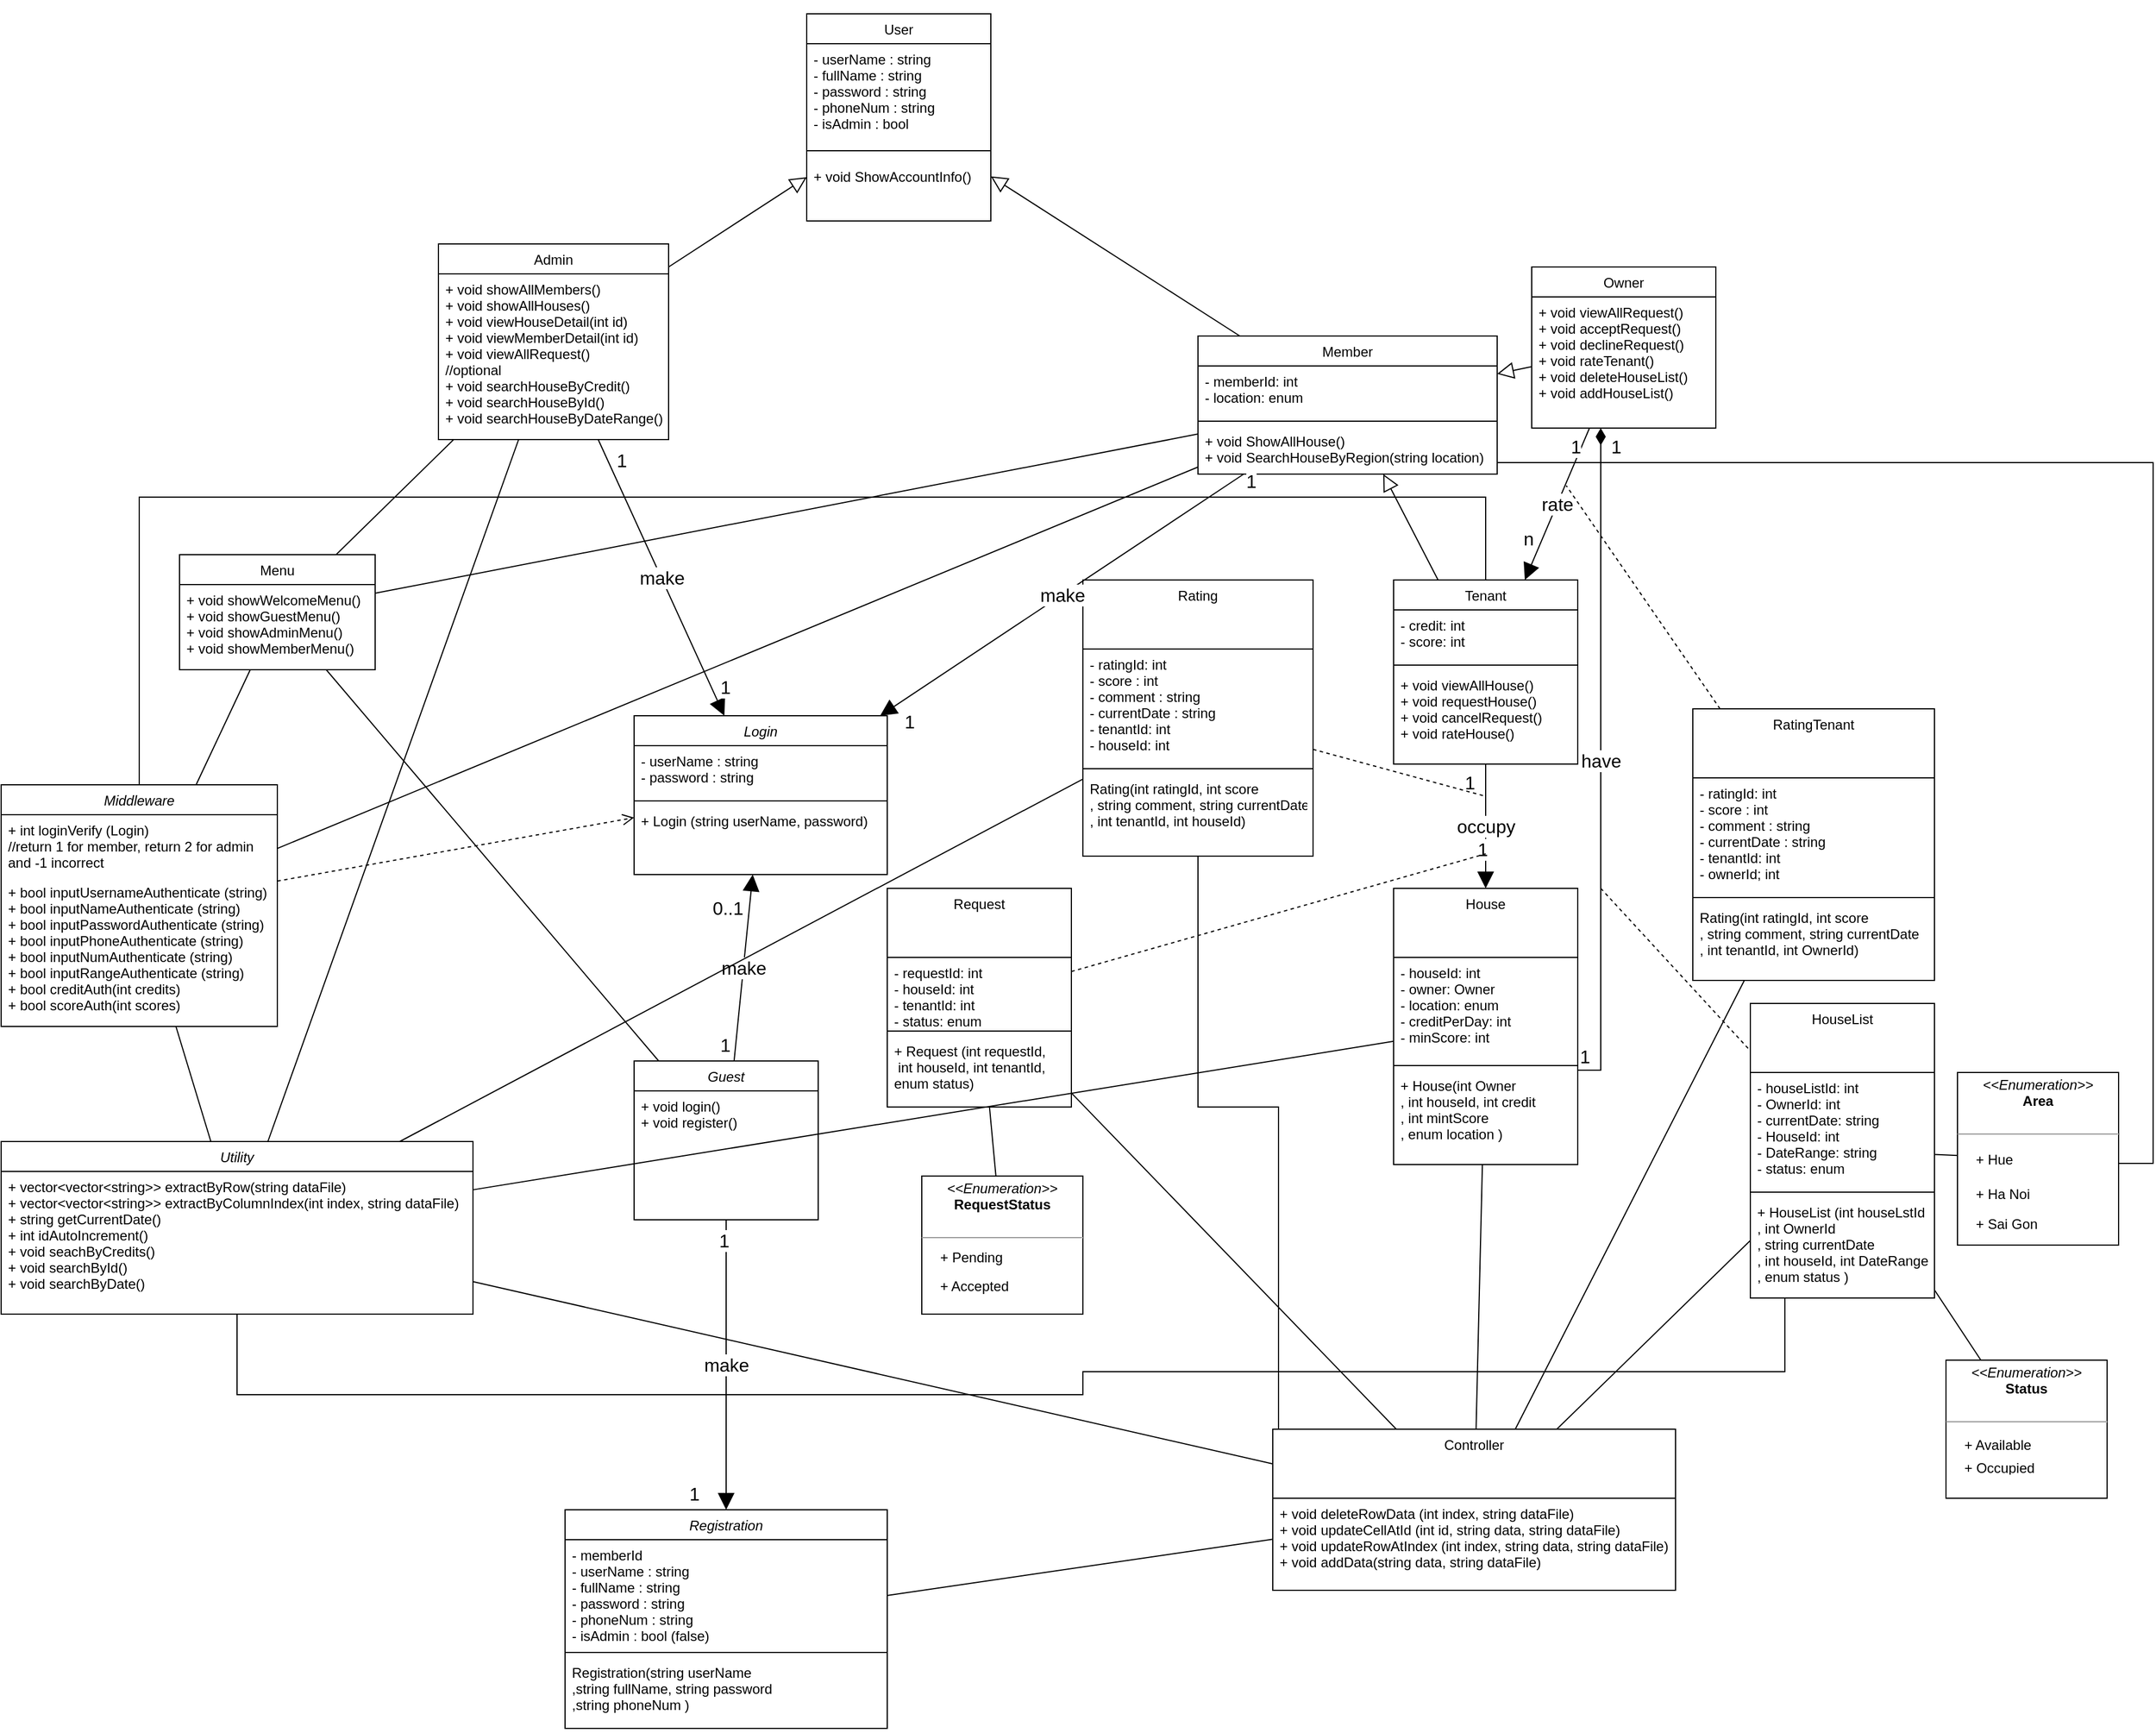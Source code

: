 <mxfile version="20.3.6" type="github">
  <diagram id="C5RBs43oDa-KdzZeNtuy" name="Page-1">
    <mxGraphModel dx="2524" dy="2267" grid="1" gridSize="10" guides="1" tooltips="1" connect="1" arrows="1" fold="1" page="1" pageScale="1" pageWidth="827" pageHeight="1169" math="0" shadow="0">
      <root>
        <mxCell id="WIyWlLk6GJQsqaUBKTNV-0" />
        <mxCell id="WIyWlLk6GJQsqaUBKTNV-1" parent="WIyWlLk6GJQsqaUBKTNV-0" />
        <mxCell id="zkfFHV4jXpPFQw0GAbJ--0" value="Member" style="swimlane;fontStyle=0;align=center;verticalAlign=top;childLayout=stackLayout;horizontal=1;startSize=26;horizontalStack=0;resizeParent=1;resizeLast=0;collapsible=1;marginBottom=0;rounded=0;shadow=0;strokeWidth=1;" parent="WIyWlLk6GJQsqaUBKTNV-1" vertex="1">
          <mxGeometry x="360" y="-350" width="260" height="120" as="geometry">
            <mxRectangle x="230" y="140" width="160" height="26" as="alternateBounds" />
          </mxGeometry>
        </mxCell>
        <mxCell id="zkfFHV4jXpPFQw0GAbJ--1" value="- memberId: int&#xa;- location: enum" style="text;align=left;verticalAlign=top;spacingLeft=4;spacingRight=4;overflow=hidden;rotatable=0;points=[[0,0.5],[1,0.5]];portConstraint=eastwest;" parent="zkfFHV4jXpPFQw0GAbJ--0" vertex="1">
          <mxGeometry y="26" width="260" height="44" as="geometry" />
        </mxCell>
        <mxCell id="zkfFHV4jXpPFQw0GAbJ--4" value="" style="line;html=1;strokeWidth=1;align=left;verticalAlign=middle;spacingTop=-1;spacingLeft=3;spacingRight=3;rotatable=0;labelPosition=right;points=[];portConstraint=eastwest;" parent="zkfFHV4jXpPFQw0GAbJ--0" vertex="1">
          <mxGeometry y="70" width="260" height="8" as="geometry" />
        </mxCell>
        <mxCell id="zkfFHV4jXpPFQw0GAbJ--5" value="+ void ShowAllHouse()&#xa;+ void SearchHouseByRegion(string location)" style="text;align=left;verticalAlign=top;spacingLeft=4;spacingRight=4;overflow=hidden;rotatable=0;points=[[0,0.5],[1,0.5]];portConstraint=eastwest;" parent="zkfFHV4jXpPFQw0GAbJ--0" vertex="1">
          <mxGeometry y="78" width="260" height="42" as="geometry" />
        </mxCell>
        <mxCell id="zkfFHV4jXpPFQw0GAbJ--17" value="House" style="swimlane;fontStyle=0;align=center;verticalAlign=top;childLayout=stackLayout;horizontal=1;startSize=60;horizontalStack=0;resizeParent=1;resizeLast=0;collapsible=1;marginBottom=0;rounded=0;shadow=0;strokeWidth=1;" parent="WIyWlLk6GJQsqaUBKTNV-1" vertex="1">
          <mxGeometry x="530" y="130" width="160" height="240" as="geometry">
            <mxRectangle x="550" y="140" width="160" height="26" as="alternateBounds" />
          </mxGeometry>
        </mxCell>
        <mxCell id="zkfFHV4jXpPFQw0GAbJ--18" value="- houseId: int&#xa;- owner: Owner&#xa;- location: enum&#xa;- creditPerDay: int &#xa;- minScore: int" style="text;align=left;verticalAlign=top;spacingLeft=4;spacingRight=4;overflow=hidden;rotatable=0;points=[[0,0.5],[1,0.5]];portConstraint=eastwest;" parent="zkfFHV4jXpPFQw0GAbJ--17" vertex="1">
          <mxGeometry y="60" width="160" height="90" as="geometry" />
        </mxCell>
        <mxCell id="zkfFHV4jXpPFQw0GAbJ--23" value="" style="line;html=1;strokeWidth=1;align=left;verticalAlign=middle;spacingTop=-1;spacingLeft=3;spacingRight=3;rotatable=0;labelPosition=right;points=[];portConstraint=eastwest;" parent="zkfFHV4jXpPFQw0GAbJ--17" vertex="1">
          <mxGeometry y="150" width="160" height="8" as="geometry" />
        </mxCell>
        <mxCell id="zkfFHV4jXpPFQw0GAbJ--24" value="+ House(int Owner&#xa;, int houseId, int credit&#xa;, int mintScore&#xa;, enum location )" style="text;align=left;verticalAlign=top;spacingLeft=4;spacingRight=4;overflow=hidden;rotatable=0;points=[[0,0.5],[1,0.5]];portConstraint=eastwest;" parent="zkfFHV4jXpPFQw0GAbJ--17" vertex="1">
          <mxGeometry y="158" width="160" height="82" as="geometry" />
        </mxCell>
        <mxCell id="nBUo0i6XYViC7IQc_473-5" value="Guest" style="swimlane;fontStyle=2;align=center;verticalAlign=top;childLayout=stackLayout;horizontal=1;startSize=26;horizontalStack=0;resizeParent=1;resizeLast=0;collapsible=1;marginBottom=0;rounded=0;shadow=0;strokeWidth=1;" parent="WIyWlLk6GJQsqaUBKTNV-1" vertex="1">
          <mxGeometry x="-130" y="280" width="160" height="138" as="geometry">
            <mxRectangle x="230" y="140" width="160" height="26" as="alternateBounds" />
          </mxGeometry>
        </mxCell>
        <mxCell id="nBUo0i6XYViC7IQc_473-336" value="+ void login()&#xa;+ void register()" style="text;align=left;verticalAlign=top;spacingLeft=4;spacingRight=4;overflow=hidden;rotatable=0;points=[[0,0.5],[1,0.5]];portConstraint=eastwest;" parent="nBUo0i6XYViC7IQc_473-5" vertex="1">
          <mxGeometry y="26" width="160" height="44" as="geometry" />
        </mxCell>
        <mxCell id="nBUo0i6XYViC7IQc_473-11" value="Admin" style="swimlane;fontStyle=0;align=center;verticalAlign=top;childLayout=stackLayout;horizontal=1;startSize=26;horizontalStack=0;resizeParent=1;resizeLast=0;collapsible=1;marginBottom=0;rounded=0;shadow=0;strokeWidth=1;" parent="WIyWlLk6GJQsqaUBKTNV-1" vertex="1">
          <mxGeometry x="-300" y="-430" width="200" height="170" as="geometry">
            <mxRectangle x="230" y="140" width="160" height="26" as="alternateBounds" />
          </mxGeometry>
        </mxCell>
        <mxCell id="nBUo0i6XYViC7IQc_473-329" value="+ void showAllMembers()&#xa;+ void showAllHouses()&#xa;+ void viewHouseDetail(int id)&#xa;+ void viewMemberDetail(int id)&#xa;+ void viewAllRequest()&#xa;//optional&#xa;+ void searchHouseByCredit()&#xa;+ void searchHouseById()&#xa;+ void searchHouseByDateRange()" style="text;align=left;verticalAlign=top;spacingLeft=4;spacingRight=4;overflow=hidden;rotatable=0;points=[[0,0.5],[1,0.5]];portConstraint=eastwest;" parent="nBUo0i6XYViC7IQc_473-11" vertex="1">
          <mxGeometry y="26" width="200" height="144" as="geometry" />
        </mxCell>
        <mxCell id="nBUo0i6XYViC7IQc_473-29" value="Menu" style="swimlane;fontStyle=0;align=center;verticalAlign=top;childLayout=stackLayout;horizontal=1;startSize=26;horizontalStack=0;resizeParent=1;resizeLast=0;collapsible=1;marginBottom=0;rounded=0;shadow=0;strokeWidth=1;" parent="WIyWlLk6GJQsqaUBKTNV-1" vertex="1">
          <mxGeometry x="-525" y="-160" width="170" height="100" as="geometry">
            <mxRectangle x="230" y="140" width="160" height="26" as="alternateBounds" />
          </mxGeometry>
        </mxCell>
        <mxCell id="nBUo0i6XYViC7IQc_473-30" value="+ void showWelcomeMenu()&#xa;+ void showGuestMenu()&#xa;+ void showAdminMenu()&#xa;+ void showMemberMenu()" style="text;align=left;verticalAlign=top;spacingLeft=4;spacingRight=4;overflow=hidden;rotatable=0;points=[[0,0.5],[1,0.5]];portConstraint=eastwest;" parent="nBUo0i6XYViC7IQc_473-29" vertex="1">
          <mxGeometry y="26" width="170" height="74" as="geometry" />
        </mxCell>
        <mxCell id="nBUo0i6XYViC7IQc_473-96" value="User" style="swimlane;fontStyle=0;align=center;verticalAlign=top;childLayout=stackLayout;horizontal=1;startSize=26;horizontalStack=0;resizeParent=1;resizeLast=0;collapsible=1;marginBottom=0;rounded=0;shadow=0;strokeWidth=1;" parent="WIyWlLk6GJQsqaUBKTNV-1" vertex="1">
          <mxGeometry x="20" y="-630" width="160" height="180" as="geometry">
            <mxRectangle x="230" y="140" width="160" height="26" as="alternateBounds" />
          </mxGeometry>
        </mxCell>
        <mxCell id="nBUo0i6XYViC7IQc_473-97" value="- userName : string&#xa;- fullName : string &#xa;- password : string&#xa;- phoneNum : string&#xa;- isAdmin : bool" style="text;align=left;verticalAlign=top;spacingLeft=4;spacingRight=4;overflow=hidden;rotatable=0;points=[[0,0.5],[1,0.5]];portConstraint=eastwest;" parent="nBUo0i6XYViC7IQc_473-96" vertex="1">
          <mxGeometry y="26" width="160" height="84" as="geometry" />
        </mxCell>
        <mxCell id="nBUo0i6XYViC7IQc_473-100" value="" style="line;html=1;strokeWidth=1;align=left;verticalAlign=middle;spacingTop=-1;spacingLeft=3;spacingRight=3;rotatable=0;labelPosition=right;points=[];portConstraint=eastwest;" parent="nBUo0i6XYViC7IQc_473-96" vertex="1">
          <mxGeometry y="110" width="160" height="18" as="geometry" />
        </mxCell>
        <mxCell id="nBUo0i6XYViC7IQc_473-101" value="+ void ShowAccountInfo()" style="text;align=left;verticalAlign=top;spacingLeft=4;spacingRight=4;overflow=hidden;rotatable=0;points=[[0,0.5],[1,0.5]];portConstraint=eastwest;" parent="nBUo0i6XYViC7IQc_473-96" vertex="1">
          <mxGeometry y="128" width="160" height="52" as="geometry" />
        </mxCell>
        <mxCell id="nBUo0i6XYViC7IQc_473-102" value="" style="endArrow=block;html=1;endSize=12;startArrow=none;startSize=12;startFill=0;rounded=0;fontSize=16;fillColor=none;jumpSize=9;endFill=0;" parent="WIyWlLk6GJQsqaUBKTNV-1" source="nBUo0i6XYViC7IQc_473-11" target="nBUo0i6XYViC7IQc_473-96" edge="1">
          <mxGeometry relative="1" as="geometry">
            <mxPoint x="186" y="500" as="sourcePoint" />
            <mxPoint x="-130" y="500" as="targetPoint" />
          </mxGeometry>
        </mxCell>
        <mxCell id="nBUo0i6XYViC7IQc_473-105" value="" style="endArrow=block;html=1;endSize=12;startArrow=none;startSize=12;startFill=0;rounded=0;fontSize=16;fillColor=none;jumpSize=9;endFill=0;" parent="WIyWlLk6GJQsqaUBKTNV-1" source="zkfFHV4jXpPFQw0GAbJ--0" target="nBUo0i6XYViC7IQc_473-96" edge="1">
          <mxGeometry relative="1" as="geometry">
            <mxPoint x="424" y="315.763" as="sourcePoint" />
            <mxPoint x="310" y="269.997" as="targetPoint" />
          </mxGeometry>
        </mxCell>
        <mxCell id="nBUo0i6XYViC7IQc_473-106" style="edgeStyle=none;rounded=0;jumpSize=9;orthogonalLoop=1;jettySize=auto;html=1;exitX=0.75;exitY=0;exitDx=0;exitDy=0;strokeWidth=4;fontSize=16;startArrow=none;startFill=0;endArrow=block;endFill=0;startSize=12;endSize=9;fillColor=none;" parent="WIyWlLk6GJQsqaUBKTNV-1" source="nBUo0i6XYViC7IQc_473-96" target="nBUo0i6XYViC7IQc_473-96" edge="1">
          <mxGeometry relative="1" as="geometry" />
        </mxCell>
        <mxCell id="nBUo0i6XYViC7IQc_473-110" value="rate" style="endArrow=block;html=1;endSize=12;startArrow=none;startSize=12;startFill=0;rounded=0;fontSize=16;fillColor=none;jumpSize=9;endFill=1;" parent="WIyWlLk6GJQsqaUBKTNV-1" source="nBUo0i6XYViC7IQc_473-140" target="nBUo0i6XYViC7IQc_473-116" edge="1">
          <mxGeometry relative="1" as="geometry">
            <mxPoint x="670" y="-250" as="sourcePoint" />
            <mxPoint x="800" y="-170" as="targetPoint" />
          </mxGeometry>
        </mxCell>
        <mxCell id="nBUo0i6XYViC7IQc_473-111" value="n" style="edgeLabel;resizable=0;html=1;align=left;verticalAlign=top;fontSize=16;" parent="nBUo0i6XYViC7IQc_473-110" connectable="0" vertex="1">
          <mxGeometry x="-1" relative="1" as="geometry">
            <mxPoint x="-59" y="80" as="offset" />
          </mxGeometry>
        </mxCell>
        <mxCell id="nBUo0i6XYViC7IQc_473-112" value="1" style="edgeLabel;resizable=0;html=1;align=right;verticalAlign=top;fontSize=16;" parent="nBUo0i6XYViC7IQc_473-110" connectable="0" vertex="1">
          <mxGeometry x="1" relative="1" as="geometry">
            <mxPoint x="49" y="-132" as="offset" />
          </mxGeometry>
        </mxCell>
        <mxCell id="nBUo0i6XYViC7IQc_473-116" value="Tenant" style="swimlane;fontStyle=0;align=center;verticalAlign=top;childLayout=stackLayout;horizontal=1;startSize=26;horizontalStack=0;resizeParent=1;resizeLast=0;collapsible=1;marginBottom=0;rounded=0;shadow=0;strokeWidth=1;" parent="WIyWlLk6GJQsqaUBKTNV-1" vertex="1">
          <mxGeometry x="530" y="-138" width="160" height="160" as="geometry">
            <mxRectangle x="230" y="140" width="160" height="26" as="alternateBounds" />
          </mxGeometry>
        </mxCell>
        <mxCell id="nBUo0i6XYViC7IQc_473-117" value="- credit: int &#xa;- score: int" style="text;align=left;verticalAlign=top;spacingLeft=4;spacingRight=4;overflow=hidden;rotatable=0;points=[[0,0.5],[1,0.5]];portConstraint=eastwest;" parent="nBUo0i6XYViC7IQc_473-116" vertex="1">
          <mxGeometry y="26" width="160" height="44" as="geometry" />
        </mxCell>
        <mxCell id="nBUo0i6XYViC7IQc_473-120" value="" style="line;html=1;strokeWidth=1;align=left;verticalAlign=middle;spacingTop=-1;spacingLeft=3;spacingRight=3;rotatable=0;labelPosition=right;points=[];portConstraint=eastwest;" parent="nBUo0i6XYViC7IQc_473-116" vertex="1">
          <mxGeometry y="70" width="160" height="8" as="geometry" />
        </mxCell>
        <mxCell id="nBUo0i6XYViC7IQc_473-121" value="+ void viewAllHouse()&#xa;+ void requestHouse()&#xa;+ void cancelRequest()&#xa;+ void rateHouse()" style="text;align=left;verticalAlign=top;spacingLeft=4;spacingRight=4;overflow=hidden;rotatable=0;points=[[0,0.5],[1,0.5]];portConstraint=eastwest;" parent="nBUo0i6XYViC7IQc_473-116" vertex="1">
          <mxGeometry y="78" width="160" height="72" as="geometry" />
        </mxCell>
        <mxCell id="nBUo0i6XYViC7IQc_473-122" value="" style="endArrow=block;html=1;endSize=12;startArrow=none;startSize=12;startFill=0;rounded=0;fontSize=16;fillColor=none;jumpSize=9;endFill=0;" parent="WIyWlLk6GJQsqaUBKTNV-1" source="nBUo0i6XYViC7IQc_473-116" target="zkfFHV4jXpPFQw0GAbJ--0" edge="1">
          <mxGeometry relative="1" as="geometry">
            <mxPoint x="540" y="-230" as="sourcePoint" />
            <mxPoint x="750" y="-150" as="targetPoint" />
          </mxGeometry>
        </mxCell>
        <mxCell id="nBUo0i6XYViC7IQc_473-123" value="" style="endArrow=block;html=1;endSize=12;startArrow=none;startSize=12;startFill=0;rounded=0;fontSize=16;fillColor=none;jumpSize=9;endFill=0;" parent="WIyWlLk6GJQsqaUBKTNV-1" source="nBUo0i6XYViC7IQc_473-140" target="zkfFHV4jXpPFQw0GAbJ--0" edge="1">
          <mxGeometry relative="1" as="geometry">
            <mxPoint x="620" y="-250" as="sourcePoint" />
            <mxPoint x="610" y="-540" as="targetPoint" />
          </mxGeometry>
        </mxCell>
        <mxCell id="nBUo0i6XYViC7IQc_473-137" value="" style="endArrow=none;html=1;rounded=0;" parent="WIyWlLk6GJQsqaUBKTNV-1" source="zkfFHV4jXpPFQw0GAbJ--17" target="nBUo0i6XYViC7IQc_473-177" edge="1">
          <mxGeometry relative="1" as="geometry">
            <mxPoint x="-144" y="650" as="sourcePoint" />
            <mxPoint x="-24" y="900" as="targetPoint" />
          </mxGeometry>
        </mxCell>
        <mxCell id="nBUo0i6XYViC7IQc_473-140" value="Owner" style="swimlane;fontStyle=0;align=center;verticalAlign=top;childLayout=stackLayout;horizontal=1;startSize=26;horizontalStack=0;resizeParent=1;resizeLast=0;collapsible=1;marginBottom=0;rounded=0;shadow=0;strokeWidth=1;" parent="WIyWlLk6GJQsqaUBKTNV-1" vertex="1">
          <mxGeometry x="650" y="-410" width="160" height="140" as="geometry">
            <mxRectangle x="230" y="140" width="160" height="26" as="alternateBounds" />
          </mxGeometry>
        </mxCell>
        <mxCell id="nBUo0i6XYViC7IQc_473-145" value="+ void viewAllRequest()&#xa;+ void acceptRequest()&#xa;+ void declineRequest()&#xa;+ void rateTenant()&#xa;+ void deleteHouseList()&#xa;+ void addHouseList()" style="text;align=left;verticalAlign=top;spacingLeft=4;spacingRight=4;overflow=hidden;rotatable=0;points=[[0,0.5],[1,0.5]];portConstraint=eastwest;" parent="nBUo0i6XYViC7IQc_473-140" vertex="1">
          <mxGeometry y="26" width="160" height="114" as="geometry" />
        </mxCell>
        <mxCell id="nBUo0i6XYViC7IQc_473-151" value="Request" style="swimlane;fontStyle=0;align=center;verticalAlign=top;childLayout=stackLayout;horizontal=1;startSize=60;horizontalStack=0;resizeParent=1;resizeLast=0;collapsible=1;marginBottom=0;rounded=0;shadow=0;strokeWidth=1;" parent="WIyWlLk6GJQsqaUBKTNV-1" vertex="1">
          <mxGeometry x="90" y="130" width="160" height="190" as="geometry">
            <mxRectangle x="550" y="140" width="160" height="26" as="alternateBounds" />
          </mxGeometry>
        </mxCell>
        <mxCell id="nBUo0i6XYViC7IQc_473-152" value="- requestId: int &#xa;- houseId: int &#xa;- tenantId: int &#xa;- status: enum&#xa;" style="text;align=left;verticalAlign=top;spacingLeft=4;spacingRight=4;overflow=hidden;rotatable=0;points=[[0,0.5],[1,0.5]];portConstraint=eastwest;" parent="nBUo0i6XYViC7IQc_473-151" vertex="1">
          <mxGeometry y="60" width="160" height="60" as="geometry" />
        </mxCell>
        <mxCell id="nBUo0i6XYViC7IQc_473-157" value="" style="line;html=1;strokeWidth=1;align=left;verticalAlign=middle;spacingTop=-1;spacingLeft=3;spacingRight=3;rotatable=0;labelPosition=right;points=[];portConstraint=eastwest;" parent="nBUo0i6XYViC7IQc_473-151" vertex="1">
          <mxGeometry y="120" width="160" height="8" as="geometry" />
        </mxCell>
        <mxCell id="nBUo0i6XYViC7IQc_473-159" value="+ Request (int requestId,&#xa; int houseId, int tenantId, &#xa;enum status)" style="text;align=left;verticalAlign=top;spacingLeft=4;spacingRight=4;overflow=hidden;rotatable=0;points=[[0,0.5],[1,0.5]];portConstraint=eastwest;" parent="nBUo0i6XYViC7IQc_473-151" vertex="1">
          <mxGeometry y="128" width="160" height="62" as="geometry" />
        </mxCell>
        <mxCell id="nBUo0i6XYViC7IQc_473-167" value="Rating" style="swimlane;fontStyle=0;align=center;verticalAlign=top;childLayout=stackLayout;horizontal=1;startSize=60;horizontalStack=0;resizeParent=1;resizeLast=0;collapsible=1;marginBottom=0;rounded=0;shadow=0;strokeWidth=1;" parent="WIyWlLk6GJQsqaUBKTNV-1" vertex="1">
          <mxGeometry x="260" y="-138" width="200" height="240" as="geometry">
            <mxRectangle x="550" y="140" width="160" height="26" as="alternateBounds" />
          </mxGeometry>
        </mxCell>
        <mxCell id="nBUo0i6XYViC7IQc_473-168" value="- ratingId: int&#xa;- score : int &#xa;- comment : string&#xa;- currentDate : string&#xa;- tenantId: int&#xa;- houseId: int" style="text;align=left;verticalAlign=top;spacingLeft=4;spacingRight=4;overflow=hidden;rotatable=0;points=[[0,0.5],[1,0.5]];portConstraint=eastwest;" parent="nBUo0i6XYViC7IQc_473-167" vertex="1">
          <mxGeometry y="60" width="200" height="100" as="geometry" />
        </mxCell>
        <mxCell id="nBUo0i6XYViC7IQc_473-173" value="" style="line;html=1;strokeWidth=1;align=left;verticalAlign=middle;spacingTop=-1;spacingLeft=3;spacingRight=3;rotatable=0;labelPosition=right;points=[];portConstraint=eastwest;" parent="nBUo0i6XYViC7IQc_473-167" vertex="1">
          <mxGeometry y="160" width="200" height="8" as="geometry" />
        </mxCell>
        <mxCell id="nBUo0i6XYViC7IQc_473-174" value="Rating(int ratingId, int score&#xa;, string comment, string currentDate&#xa;, int tenantId, int houseId)" style="text;align=left;verticalAlign=top;spacingLeft=4;spacingRight=4;overflow=hidden;rotatable=0;points=[[0,0.5],[1,0.5]];portConstraint=eastwest;" parent="nBUo0i6XYViC7IQc_473-167" vertex="1">
          <mxGeometry y="168" width="200" height="62" as="geometry" />
        </mxCell>
        <mxCell id="nBUo0i6XYViC7IQc_473-177" value="Controller" style="swimlane;fontStyle=0;align=center;verticalAlign=top;childLayout=stackLayout;horizontal=1;startSize=60;horizontalStack=0;resizeParent=1;resizeLast=0;collapsible=1;marginBottom=0;rounded=0;shadow=0;strokeWidth=1;" parent="WIyWlLk6GJQsqaUBKTNV-1" vertex="1">
          <mxGeometry x="425" y="600" width="350" height="140" as="geometry">
            <mxRectangle x="550" y="140" width="160" height="26" as="alternateBounds" />
          </mxGeometry>
        </mxCell>
        <mxCell id="nBUo0i6XYViC7IQc_473-184" value="+ void deleteRowData (int index, string dataFile)&#xa;+ void updateCellAtId (int id, string data, string dataFile)&#xa;+ void updateRowAtIndex (int index, string data, string dataFile)&#xa;+ void addData(string data, string dataFile) &#xa;&#xa; " style="text;align=left;verticalAlign=top;spacingLeft=4;spacingRight=4;overflow=hidden;rotatable=0;points=[[0,0.5],[1,0.5]];portConstraint=eastwest;" parent="nBUo0i6XYViC7IQc_473-177" vertex="1">
          <mxGeometry y="60" width="350" height="80" as="geometry" />
        </mxCell>
        <mxCell id="nBUo0i6XYViC7IQc_473-212" value="HouseList" style="swimlane;fontStyle=0;align=center;verticalAlign=top;childLayout=stackLayout;horizontal=1;startSize=60;horizontalStack=0;resizeParent=1;resizeLast=0;collapsible=1;marginBottom=0;rounded=0;shadow=0;strokeWidth=1;" parent="WIyWlLk6GJQsqaUBKTNV-1" vertex="1">
          <mxGeometry x="840" y="230" width="160" height="256" as="geometry">
            <mxRectangle x="550" y="140" width="160" height="26" as="alternateBounds" />
          </mxGeometry>
        </mxCell>
        <mxCell id="nBUo0i6XYViC7IQc_473-213" value="- houseListId: int&#xa;- OwnerId: int&#xa;- currentDate: string&#xa;- HouseId: int&#xa;- DateRange: string&#xa;- status: enum " style="text;align=left;verticalAlign=top;spacingLeft=4;spacingRight=4;overflow=hidden;rotatable=0;points=[[0,0.5],[1,0.5]];portConstraint=eastwest;" parent="nBUo0i6XYViC7IQc_473-212" vertex="1">
          <mxGeometry y="60" width="160" height="100" as="geometry" />
        </mxCell>
        <mxCell id="nBUo0i6XYViC7IQc_473-218" value="" style="line;html=1;strokeWidth=1;align=left;verticalAlign=middle;spacingTop=-1;spacingLeft=3;spacingRight=3;rotatable=0;labelPosition=right;points=[];portConstraint=eastwest;" parent="nBUo0i6XYViC7IQc_473-212" vertex="1">
          <mxGeometry y="160" width="160" height="8" as="geometry" />
        </mxCell>
        <mxCell id="nBUo0i6XYViC7IQc_473-348" value="+ HouseList (int houseLstId&#xa;, int OwnerId&#xa;, string currentDate&#xa;, int houseId, int DateRange&#xa;, enum status )" style="text;align=left;verticalAlign=top;spacingLeft=4;spacingRight=4;overflow=hidden;rotatable=0;points=[[0,0.5],[1,0.5]];portConstraint=eastwest;" parent="nBUo0i6XYViC7IQc_473-212" vertex="1">
          <mxGeometry y="168" width="160" height="80" as="geometry" />
        </mxCell>
        <mxCell id="nBUo0i6XYViC7IQc_473-237" value="Registration" style="swimlane;fontStyle=2;align=center;verticalAlign=top;childLayout=stackLayout;horizontal=1;startSize=26;horizontalStack=0;resizeParent=1;resizeLast=0;collapsible=1;marginBottom=0;rounded=0;shadow=0;strokeWidth=1;" parent="WIyWlLk6GJQsqaUBKTNV-1" vertex="1">
          <mxGeometry x="-190" y="670" width="280" height="190" as="geometry">
            <mxRectangle x="230" y="140" width="160" height="26" as="alternateBounds" />
          </mxGeometry>
        </mxCell>
        <mxCell id="nBUo0i6XYViC7IQc_473-238" value="- memberId&#xa;- userName : string&#xa;- fullName : string &#xa;- password : string&#xa;- phoneNum : string&#xa;- isAdmin : bool (false)&#xa;" style="text;align=left;verticalAlign=top;spacingLeft=4;spacingRight=4;overflow=hidden;rotatable=0;points=[[0,0.5],[1,0.5]];portConstraint=eastwest;" parent="nBUo0i6XYViC7IQc_473-237" vertex="1">
          <mxGeometry y="26" width="280" height="94" as="geometry" />
        </mxCell>
        <mxCell id="nBUo0i6XYViC7IQc_473-242" value="" style="line;html=1;strokeWidth=1;align=left;verticalAlign=middle;spacingTop=-1;spacingLeft=3;spacingRight=3;rotatable=0;labelPosition=right;points=[];portConstraint=eastwest;" parent="nBUo0i6XYViC7IQc_473-237" vertex="1">
          <mxGeometry y="120" width="280" height="8" as="geometry" />
        </mxCell>
        <mxCell id="nBUo0i6XYViC7IQc_473-243" value="Registration(string userName&#xa;,string fullName, string password&#xa;,string phoneNum )" style="text;align=left;verticalAlign=top;spacingLeft=4;spacingRight=4;overflow=hidden;rotatable=0;points=[[0,0.5],[1,0.5]];portConstraint=eastwest;" parent="nBUo0i6XYViC7IQc_473-237" vertex="1">
          <mxGeometry y="128" width="280" height="62" as="geometry" />
        </mxCell>
        <mxCell id="nBUo0i6XYViC7IQc_473-249" value="Middleware" style="swimlane;fontStyle=2;align=center;verticalAlign=top;childLayout=stackLayout;horizontal=1;startSize=26;horizontalStack=0;resizeParent=1;resizeLast=0;collapsible=1;marginBottom=0;rounded=0;shadow=0;strokeWidth=1;" parent="WIyWlLk6GJQsqaUBKTNV-1" vertex="1">
          <mxGeometry x="-680" y="40" width="240" height="210" as="geometry">
            <mxRectangle x="230" y="140" width="160" height="26" as="alternateBounds" />
          </mxGeometry>
        </mxCell>
        <mxCell id="nBUo0i6XYViC7IQc_473-254" value="+ int loginVerify (Login) &#xa;//return 1 for member, return 2 for admin&#xa;and -1 incorrect&#xa; " style="text;align=left;verticalAlign=top;spacingLeft=4;spacingRight=4;overflow=hidden;rotatable=0;points=[[0,0.5],[1,0.5]];portConstraint=eastwest;" parent="nBUo0i6XYViC7IQc_473-249" vertex="1">
          <mxGeometry y="26" width="240" height="54" as="geometry" />
        </mxCell>
        <mxCell id="nBUo0i6XYViC7IQc_473-22" value="+ bool inputUsernameAuthenticate (string)&#xa;+ bool inputNameAuthenticate (string)&#xa;+ bool inputPasswordAuthenticate (string)&#xa;+ bool inputPhoneAuthenticate (string)&#xa;+ bool inputNumAuthenticate (string)&#xa;+ bool inputRangeAuthenticate (string) &#xa;+ bool creditAuth(int credits) &#xa;+ bool scoreAuth(int scores)" style="text;align=left;verticalAlign=top;spacingLeft=4;spacingRight=4;overflow=hidden;rotatable=0;points=[[0,0.5],[1,0.5]];portConstraint=eastwest;" parent="nBUo0i6XYViC7IQc_473-249" vertex="1">
          <mxGeometry y="80" width="240" height="130" as="geometry" />
        </mxCell>
        <mxCell id="nBUo0i6XYViC7IQc_473-255" value="Login" style="swimlane;fontStyle=2;align=center;verticalAlign=top;childLayout=stackLayout;horizontal=1;startSize=26;horizontalStack=0;resizeParent=1;resizeLast=0;collapsible=1;marginBottom=0;rounded=0;shadow=0;strokeWidth=1;" parent="WIyWlLk6GJQsqaUBKTNV-1" vertex="1">
          <mxGeometry x="-130" y="-20" width="220" height="138" as="geometry">
            <mxRectangle x="230" y="140" width="160" height="26" as="alternateBounds" />
          </mxGeometry>
        </mxCell>
        <mxCell id="nBUo0i6XYViC7IQc_473-256" value="- userName : string &#xa;- password : string&#xa;" style="text;align=left;verticalAlign=top;spacingLeft=4;spacingRight=4;overflow=hidden;rotatable=0;points=[[0,0.5],[1,0.5]];portConstraint=eastwest;" parent="nBUo0i6XYViC7IQc_473-255" vertex="1">
          <mxGeometry y="26" width="220" height="44" as="geometry" />
        </mxCell>
        <mxCell id="nBUo0i6XYViC7IQc_473-259" value="" style="line;html=1;strokeWidth=1;align=left;verticalAlign=middle;spacingTop=-1;spacingLeft=3;spacingRight=3;rotatable=0;labelPosition=right;points=[];portConstraint=eastwest;" parent="nBUo0i6XYViC7IQc_473-255" vertex="1">
          <mxGeometry y="70" width="220" height="8" as="geometry" />
        </mxCell>
        <mxCell id="nBUo0i6XYViC7IQc_473-306" value="+ Login (string userName, password)" style="text;align=left;verticalAlign=top;spacingLeft=4;spacingRight=4;overflow=hidden;rotatable=0;points=[[0,0.5],[1,0.5]];portConstraint=eastwest;" parent="nBUo0i6XYViC7IQc_473-255" vertex="1">
          <mxGeometry y="78" width="220" height="44" as="geometry" />
        </mxCell>
        <mxCell id="nBUo0i6XYViC7IQc_473-261" value="make" style="endArrow=block;html=1;endSize=12;startArrow=none;startSize=12;startFill=0;rounded=0;fontSize=16;fillColor=none;jumpSize=9;endFill=1;" parent="WIyWlLk6GJQsqaUBKTNV-1" source="nBUo0i6XYViC7IQc_473-5" target="nBUo0i6XYViC7IQc_473-237" edge="1">
          <mxGeometry relative="1" as="geometry">
            <mxPoint x="380" y="870" as="sourcePoint" />
            <mxPoint x="470" y="920" as="targetPoint" />
          </mxGeometry>
        </mxCell>
        <mxCell id="nBUo0i6XYViC7IQc_473-262" value="1" style="edgeLabel;resizable=0;html=1;align=left;verticalAlign=top;fontSize=16;" parent="nBUo0i6XYViC7IQc_473-261" connectable="0" vertex="1">
          <mxGeometry x="-1" relative="1" as="geometry">
            <mxPoint x="-8" y="2" as="offset" />
          </mxGeometry>
        </mxCell>
        <mxCell id="nBUo0i6XYViC7IQc_473-263" value="1" style="edgeLabel;resizable=0;html=1;align=right;verticalAlign=top;fontSize=16;" parent="nBUo0i6XYViC7IQc_473-261" connectable="0" vertex="1">
          <mxGeometry x="1" relative="1" as="geometry">
            <mxPoint x="-23" y="-30" as="offset" />
          </mxGeometry>
        </mxCell>
        <mxCell id="nBUo0i6XYViC7IQc_473-264" value="make" style="endArrow=block;html=1;endSize=12;startArrow=none;startSize=12;startFill=0;rounded=0;fontSize=16;fillColor=none;jumpSize=9;endFill=1;" parent="WIyWlLk6GJQsqaUBKTNV-1" source="nBUo0i6XYViC7IQc_473-5" target="nBUo0i6XYViC7IQc_473-255" edge="1">
          <mxGeometry relative="1" as="geometry">
            <mxPoint x="-190" y="260" as="sourcePoint" />
            <mxPoint x="-80" y="200" as="targetPoint" />
          </mxGeometry>
        </mxCell>
        <mxCell id="nBUo0i6XYViC7IQc_473-265" value="1" style="edgeLabel;resizable=0;html=1;align=left;verticalAlign=top;fontSize=16;" parent="nBUo0i6XYViC7IQc_473-264" connectable="0" vertex="1">
          <mxGeometry x="-1" relative="1" as="geometry">
            <mxPoint x="-14" y="-30" as="offset" />
          </mxGeometry>
        </mxCell>
        <mxCell id="nBUo0i6XYViC7IQc_473-266" value="0..1" style="edgeLabel;resizable=0;html=1;align=right;verticalAlign=top;fontSize=16;" parent="nBUo0i6XYViC7IQc_473-264" connectable="0" vertex="1">
          <mxGeometry x="1" relative="1" as="geometry">
            <mxPoint x="-8" y="13" as="offset" />
          </mxGeometry>
        </mxCell>
        <mxCell id="nBUo0i6XYViC7IQc_473-271" value="Utility" style="swimlane;fontStyle=2;align=center;verticalAlign=top;childLayout=stackLayout;horizontal=1;startSize=26;horizontalStack=0;resizeParent=1;resizeLast=0;collapsible=1;marginBottom=0;rounded=0;shadow=0;strokeWidth=1;" parent="WIyWlLk6GJQsqaUBKTNV-1" vertex="1">
          <mxGeometry x="-680" y="350" width="410" height="150" as="geometry">
            <mxRectangle x="230" y="140" width="160" height="26" as="alternateBounds" />
          </mxGeometry>
        </mxCell>
        <mxCell id="nBUo0i6XYViC7IQc_473-274" value="+ vector&lt;vector&lt;string&gt;&gt; extractByRow(string dataFile)&#xa;+ vector&lt;vector&lt;string&gt;&gt; extractByColumnIndex(int index, string dataFile)&#xa;+ string getCurrentDate()&#xa;+ int idAutoIncrement()&#xa;+ void seachByCredits()&#xa;+ void searchById()&#xa;+ void searchByDate()" style="text;align=left;verticalAlign=top;spacingLeft=4;spacingRight=4;overflow=hidden;rotatable=0;points=[[0,0.5],[1,0.5]];portConstraint=eastwest;" parent="nBUo0i6XYViC7IQc_473-271" vertex="1">
          <mxGeometry y="26" width="410" height="124" as="geometry" />
        </mxCell>
        <mxCell id="nBUo0i6XYViC7IQc_473-280" value="" style="html=1;verticalAlign=bottom;endArrow=open;dashed=1;endSize=8;rounded=0;" parent="WIyWlLk6GJQsqaUBKTNV-1" source="nBUo0i6XYViC7IQc_473-249" target="nBUo0i6XYViC7IQc_473-255" edge="1">
          <mxGeometry relative="1" as="geometry">
            <mxPoint x="170" y="280" as="sourcePoint" />
            <mxPoint x="90" y="280" as="targetPoint" />
          </mxGeometry>
        </mxCell>
        <mxCell id="nBUo0i6XYViC7IQc_473-283" value="" style="endArrow=none;html=1;rounded=0;" parent="WIyWlLk6GJQsqaUBKTNV-1" source="nBUo0i6XYViC7IQc_473-271" target="nBUo0i6XYViC7IQc_473-249" edge="1">
          <mxGeometry relative="1" as="geometry">
            <mxPoint x="-340" y="280" as="sourcePoint" />
            <mxPoint x="-180" y="280" as="targetPoint" />
          </mxGeometry>
        </mxCell>
        <mxCell id="nBUo0i6XYViC7IQc_473-166" value="" style="html=1;verticalAlign=bottom;endArrow=none;dashed=1;endSize=8;rounded=0;endFill=0;" parent="WIyWlLk6GJQsqaUBKTNV-1" source="nBUo0i6XYViC7IQc_473-291" edge="1">
          <mxGeometry relative="1" as="geometry">
            <mxPoint x="835" y="-100" as="sourcePoint" />
            <mxPoint x="680" y="-220" as="targetPoint" />
          </mxGeometry>
        </mxCell>
        <mxCell id="nBUo0i6XYViC7IQc_473-146" value="occupy" style="endArrow=block;html=1;endSize=12;startArrow=none;startSize=12;startFill=0;rounded=0;fontSize=16;fillColor=none;jumpSize=9;endFill=1;" parent="WIyWlLk6GJQsqaUBKTNV-1" source="nBUo0i6XYViC7IQc_473-116" target="zkfFHV4jXpPFQw0GAbJ--17" edge="1">
          <mxGeometry relative="1" as="geometry">
            <mxPoint x="740" y="860" as="sourcePoint" />
            <mxPoint x="440" y="810" as="targetPoint" />
            <Array as="points" />
          </mxGeometry>
        </mxCell>
        <mxCell id="nBUo0i6XYViC7IQc_473-147" value="1" style="edgeLabel;resizable=0;html=1;align=left;verticalAlign=top;fontSize=16;" parent="nBUo0i6XYViC7IQc_473-146" connectable="0" vertex="1">
          <mxGeometry x="-1" relative="1" as="geometry">
            <mxPoint x="-20" as="offset" />
          </mxGeometry>
        </mxCell>
        <mxCell id="nBUo0i6XYViC7IQc_473-148" value="1" style="edgeLabel;resizable=0;html=1;align=right;verticalAlign=top;fontSize=16;" parent="nBUo0i6XYViC7IQc_473-146" connectable="0" vertex="1">
          <mxGeometry x="1" relative="1" as="geometry">
            <mxPoint x="2" y="-50" as="offset" />
          </mxGeometry>
        </mxCell>
        <mxCell id="nBUo0i6XYViC7IQc_473-149" value="" style="html=1;verticalAlign=bottom;endArrow=none;dashed=1;endSize=8;rounded=0;endFill=0;" parent="WIyWlLk6GJQsqaUBKTNV-1" source="nBUo0i6XYViC7IQc_473-151" edge="1">
          <mxGeometry relative="1" as="geometry">
            <mxPoint x="490" y="350" as="sourcePoint" />
            <mxPoint x="610" y="100" as="targetPoint" />
          </mxGeometry>
        </mxCell>
        <mxCell id="nBUo0i6XYViC7IQc_473-68" value="have" style="endArrow=diamondThin;html=1;endSize=12;startArrow=none;startSize=12;startFill=0;rounded=0;fontSize=16;fillColor=none;jumpSize=9;endFill=1;edgeStyle=orthogonalEdgeStyle;" parent="WIyWlLk6GJQsqaUBKTNV-1" source="zkfFHV4jXpPFQw0GAbJ--17" target="nBUo0i6XYViC7IQc_473-140" edge="1">
          <mxGeometry relative="1" as="geometry">
            <mxPoint x="870" y="-550" as="sourcePoint" />
            <mxPoint x="880" y="-440" as="targetPoint" />
            <Array as="points">
              <mxPoint x="710" y="288" />
            </Array>
          </mxGeometry>
        </mxCell>
        <mxCell id="nBUo0i6XYViC7IQc_473-69" value="1" style="edgeLabel;resizable=0;html=1;align=left;verticalAlign=top;fontSize=16;" parent="nBUo0i6XYViC7IQc_473-68" connectable="0" vertex="1">
          <mxGeometry x="-1" relative="1" as="geometry">
            <mxPoint y="-28" as="offset" />
          </mxGeometry>
        </mxCell>
        <mxCell id="nBUo0i6XYViC7IQc_473-70" value="1" style="edgeLabel;resizable=0;html=1;align=right;verticalAlign=top;fontSize=16;" parent="nBUo0i6XYViC7IQc_473-68" connectable="0" vertex="1">
          <mxGeometry x="1" relative="1" as="geometry">
            <mxPoint x="18" as="offset" />
          </mxGeometry>
        </mxCell>
        <mxCell id="nBUo0i6XYViC7IQc_473-288" value="" style="group" parent="WIyWlLk6GJQsqaUBKTNV-1" vertex="1" connectable="0">
          <mxGeometry x="1020" y="290" width="140" height="150" as="geometry" />
        </mxCell>
        <mxCell id="nBUo0i6XYViC7IQc_473-129" value="&lt;p style=&quot;margin:0px;margin-top:4px;text-align:center;&quot;&gt;&lt;i&gt;&amp;lt;&amp;lt;Enumeration&amp;gt;&amp;gt;&lt;/i&gt;&lt;br&gt;&lt;b&gt;Area&lt;/b&gt;&lt;br&gt;&lt;/p&gt;&lt;div&gt;&lt;b&gt;&lt;br&gt;&lt;/b&gt;&lt;/div&gt;&lt;hr size=&quot;1&quot;&gt;&lt;div style=&quot;height:2px;&quot;&gt;&lt;/div&gt;" style="verticalAlign=top;align=left;overflow=fill;fontSize=12;fontFamily=Helvetica;html=1;" parent="nBUo0i6XYViC7IQc_473-288" vertex="1">
          <mxGeometry width="140" height="150" as="geometry" />
        </mxCell>
        <mxCell id="nBUo0i6XYViC7IQc_473-202" value="+ Hue" style="text;strokeColor=none;fillColor=none;align=left;verticalAlign=top;spacingLeft=4;spacingRight=4;overflow=hidden;rotatable=0;points=[[0,0.5],[1,0.5]];portConstraint=eastwest;" parent="nBUo0i6XYViC7IQc_473-288" vertex="1">
          <mxGeometry x="10" y="62" width="100" height="26" as="geometry" />
        </mxCell>
        <mxCell id="nBUo0i6XYViC7IQc_473-203" value="+ Ha Noi" style="text;strokeColor=none;fillColor=none;align=left;verticalAlign=top;spacingLeft=4;spacingRight=4;overflow=hidden;rotatable=0;points=[[0,0.5],[1,0.5]];portConstraint=eastwest;" parent="nBUo0i6XYViC7IQc_473-288" vertex="1">
          <mxGeometry x="10" y="92" width="100" height="26" as="geometry" />
        </mxCell>
        <mxCell id="nBUo0i6XYViC7IQc_473-204" value="+ Sai Gon" style="text;strokeColor=none;fillColor=none;align=left;verticalAlign=top;spacingLeft=4;spacingRight=4;overflow=hidden;rotatable=0;points=[[0,0.5],[1,0.5]];portConstraint=eastwest;" parent="nBUo0i6XYViC7IQc_473-288" vertex="1">
          <mxGeometry x="10" y="118" width="100" height="26" as="geometry" />
        </mxCell>
        <mxCell id="nBUo0i6XYViC7IQc_473-221" value="" style="html=1;verticalAlign=bottom;endArrow=none;dashed=1;endSize=8;rounded=0;endFill=0;" parent="WIyWlLk6GJQsqaUBKTNV-1" source="nBUo0i6XYViC7IQc_473-167" edge="1">
          <mxGeometry relative="1" as="geometry">
            <mxPoint x="460" y="260" as="sourcePoint" />
            <mxPoint x="610" y="50" as="targetPoint" />
          </mxGeometry>
        </mxCell>
        <mxCell id="nBUo0i6XYViC7IQc_473-290" value="" style="endArrow=none;html=1;rounded=0;" parent="WIyWlLk6GJQsqaUBKTNV-1" source="nBUo0i6XYViC7IQc_473-177" target="nBUo0i6XYViC7IQc_473-271" edge="1">
          <mxGeometry relative="1" as="geometry">
            <mxPoint x="100.002" y="637" as="sourcePoint" />
            <mxPoint x="119.483" y="460" as="targetPoint" />
          </mxGeometry>
        </mxCell>
        <mxCell id="nBUo0i6XYViC7IQc_473-291" value="RatingTenant" style="swimlane;fontStyle=0;align=center;verticalAlign=top;childLayout=stackLayout;horizontal=1;startSize=60;horizontalStack=0;resizeParent=1;resizeLast=0;collapsible=1;marginBottom=0;rounded=0;shadow=0;strokeWidth=1;" parent="WIyWlLk6GJQsqaUBKTNV-1" vertex="1">
          <mxGeometry x="790" y="-26" width="210" height="236" as="geometry">
            <mxRectangle x="550" y="140" width="160" height="26" as="alternateBounds" />
          </mxGeometry>
        </mxCell>
        <mxCell id="nBUo0i6XYViC7IQc_473-351" value="- ratingId: int&#xa;- score : int &#xa;- comment : string&#xa;- currentDate : string&#xa;- tenantId: int&#xa;- ownerId; int" style="text;align=left;verticalAlign=top;spacingLeft=4;spacingRight=4;overflow=hidden;rotatable=0;points=[[0,0.5],[1,0.5]];portConstraint=eastwest;" parent="nBUo0i6XYViC7IQc_473-291" vertex="1">
          <mxGeometry y="60" width="210" height="100" as="geometry" />
        </mxCell>
        <mxCell id="nBUo0i6XYViC7IQc_473-297" value="" style="line;html=1;strokeWidth=1;align=left;verticalAlign=middle;spacingTop=-1;spacingLeft=3;spacingRight=3;rotatable=0;labelPosition=right;points=[];portConstraint=eastwest;" parent="nBUo0i6XYViC7IQc_473-291" vertex="1">
          <mxGeometry y="160" width="210" height="8" as="geometry" />
        </mxCell>
        <mxCell id="nBUo0i6XYViC7IQc_473-352" value="Rating(int ratingId, int score&#xa;, string comment, string currentDate&#xa;, int tenantId, int OwnerId)" style="text;align=left;verticalAlign=top;spacingLeft=4;spacingRight=4;overflow=hidden;rotatable=0;points=[[0,0.5],[1,0.5]];portConstraint=eastwest;" parent="nBUo0i6XYViC7IQc_473-291" vertex="1">
          <mxGeometry y="168" width="210" height="62" as="geometry" />
        </mxCell>
        <mxCell id="nBUo0i6XYViC7IQc_473-300" value="" style="endArrow=none;html=1;rounded=0;" parent="WIyWlLk6GJQsqaUBKTNV-1" source="nBUo0i6XYViC7IQc_473-177" target="nBUo0i6XYViC7IQc_473-237" edge="1">
          <mxGeometry relative="1" as="geometry">
            <mxPoint x="1521.53" y="775.293" as="sourcePoint" />
            <mxPoint x="858.461" y="640" as="targetPoint" />
          </mxGeometry>
        </mxCell>
        <mxCell id="nBUo0i6XYViC7IQc_473-301" value="" style="endArrow=none;html=1;rounded=0;" parent="WIyWlLk6GJQsqaUBKTNV-1" source="nBUo0i6XYViC7IQc_473-212" target="nBUo0i6XYViC7IQc_473-177" edge="1">
          <mxGeometry relative="1" as="geometry">
            <mxPoint x="827" y="620.088" as="sourcePoint" />
            <mxPoint x="757" y="639.904" as="targetPoint" />
          </mxGeometry>
        </mxCell>
        <mxCell id="nBUo0i6XYViC7IQc_473-302" value="" style="endArrow=none;html=1;rounded=0;" parent="WIyWlLk6GJQsqaUBKTNV-1" source="nBUo0i6XYViC7IQc_473-151" target="nBUo0i6XYViC7IQc_473-177" edge="1">
          <mxGeometry relative="1" as="geometry">
            <mxPoint x="427.21" y="406.605" as="sourcePoint" />
            <mxPoint x="360.003" y="476" as="targetPoint" />
          </mxGeometry>
        </mxCell>
        <mxCell id="nBUo0i6XYViC7IQc_473-303" value="" style="endArrow=none;html=1;rounded=0;edgeStyle=orthogonalEdgeStyle;" parent="WIyWlLk6GJQsqaUBKTNV-1" source="nBUo0i6XYViC7IQc_473-167" target="nBUo0i6XYViC7IQc_473-177" edge="1">
          <mxGeometry relative="1" as="geometry">
            <mxPoint x="413.21" y="230.005" as="sourcePoint" />
            <mxPoint x="346.003" y="299.4" as="targetPoint" />
            <Array as="points">
              <mxPoint x="360" y="320" />
              <mxPoint x="430" y="320" />
            </Array>
          </mxGeometry>
        </mxCell>
        <mxCell id="nBUo0i6XYViC7IQc_473-305" value="" style="endArrow=none;html=1;rounded=0;" parent="WIyWlLk6GJQsqaUBKTNV-1" source="nBUo0i6XYViC7IQc_473-291" target="nBUo0i6XYViC7IQc_473-177" edge="1">
          <mxGeometry relative="1" as="geometry">
            <mxPoint x="680" y="520.605" as="sourcePoint" />
            <mxPoint x="612.793" y="590" as="targetPoint" />
          </mxGeometry>
        </mxCell>
        <mxCell id="nBUo0i6XYViC7IQc_473-308" value="make" style="endArrow=block;html=1;endSize=12;startArrow=none;startSize=12;startFill=0;rounded=0;fontSize=16;fillColor=none;jumpSize=9;endFill=1;" parent="WIyWlLk6GJQsqaUBKTNV-1" source="nBUo0i6XYViC7IQc_473-11" target="nBUo0i6XYViC7IQc_473-255" edge="1">
          <mxGeometry relative="1" as="geometry">
            <mxPoint x="0.002" y="-110.5" as="sourcePoint" />
            <mxPoint x="14.018" y="-231.5" as="targetPoint" />
          </mxGeometry>
        </mxCell>
        <mxCell id="nBUo0i6XYViC7IQc_473-309" value="1" style="edgeLabel;resizable=0;html=1;align=left;verticalAlign=top;fontSize=16;" parent="nBUo0i6XYViC7IQc_473-308" connectable="0" vertex="1">
          <mxGeometry x="-1" relative="1" as="geometry">
            <mxPoint x="14" y="2" as="offset" />
          </mxGeometry>
        </mxCell>
        <mxCell id="nBUo0i6XYViC7IQc_473-310" value="1" style="edgeLabel;resizable=0;html=1;align=right;verticalAlign=top;fontSize=16;" parent="nBUo0i6XYViC7IQc_473-308" connectable="0" vertex="1">
          <mxGeometry x="1" relative="1" as="geometry">
            <mxPoint x="6" y="-41" as="offset" />
          </mxGeometry>
        </mxCell>
        <mxCell id="nBUo0i6XYViC7IQc_473-311" value="make" style="endArrow=block;html=1;endSize=12;startArrow=none;startSize=12;startFill=0;rounded=0;fontSize=16;fillColor=none;jumpSize=9;endFill=1;" parent="WIyWlLk6GJQsqaUBKTNV-1" source="zkfFHV4jXpPFQw0GAbJ--0" target="nBUo0i6XYViC7IQc_473-255" edge="1">
          <mxGeometry relative="1" as="geometry">
            <mxPoint x="110.002" y="-102" as="sourcePoint" />
            <mxPoint x="124.018" y="-223" as="targetPoint" />
          </mxGeometry>
        </mxCell>
        <mxCell id="nBUo0i6XYViC7IQc_473-312" value="1" style="edgeLabel;resizable=0;html=1;align=left;verticalAlign=top;fontSize=16;" parent="nBUo0i6XYViC7IQc_473-311" connectable="0" vertex="1">
          <mxGeometry x="-1" relative="1" as="geometry">
            <mxPoint y="-10" as="offset" />
          </mxGeometry>
        </mxCell>
        <mxCell id="nBUo0i6XYViC7IQc_473-313" value="1" style="edgeLabel;resizable=0;html=1;align=right;verticalAlign=top;fontSize=16;" parent="nBUo0i6XYViC7IQc_473-311" connectable="0" vertex="1">
          <mxGeometry x="1" relative="1" as="geometry">
            <mxPoint x="31" y="-11" as="offset" />
          </mxGeometry>
        </mxCell>
        <mxCell id="nBUo0i6XYViC7IQc_473-314" value="" style="endArrow=none;html=1;rounded=0;" parent="WIyWlLk6GJQsqaUBKTNV-1" source="nBUo0i6XYViC7IQc_473-249" target="nBUo0i6XYViC7IQc_473-29" edge="1">
          <mxGeometry relative="1" as="geometry">
            <mxPoint x="-650.001" y="48" as="sourcePoint" />
            <mxPoint x="-631.96" y="-102" as="targetPoint" />
          </mxGeometry>
        </mxCell>
        <mxCell id="nBUo0i6XYViC7IQc_473-316" value="" style="endArrow=none;html=1;rounded=0;" parent="WIyWlLk6GJQsqaUBKTNV-1" source="zkfFHV4jXpPFQw0GAbJ--0" target="nBUo0i6XYViC7IQc_473-29" edge="1">
          <mxGeometry relative="1" as="geometry">
            <mxPoint x="-430" y="10" as="sourcePoint" />
            <mxPoint x="-430" y="-50" as="targetPoint" />
          </mxGeometry>
        </mxCell>
        <mxCell id="nBUo0i6XYViC7IQc_473-317" value="" style="endArrow=none;html=1;rounded=0;" parent="WIyWlLk6GJQsqaUBKTNV-1" source="nBUo0i6XYViC7IQc_473-11" target="nBUo0i6XYViC7IQc_473-29" edge="1">
          <mxGeometry relative="1" as="geometry">
            <mxPoint x="370" y="-246.364" as="sourcePoint" />
            <mxPoint x="-345" y="-115.551" as="targetPoint" />
          </mxGeometry>
        </mxCell>
        <mxCell id="nBUo0i6XYViC7IQc_473-318" value="" style="endArrow=none;html=1;rounded=0;" parent="WIyWlLk6GJQsqaUBKTNV-1" source="nBUo0i6XYViC7IQc_473-5" target="nBUo0i6XYViC7IQc_473-29" edge="1">
          <mxGeometry relative="1" as="geometry">
            <mxPoint x="370" y="-246.364" as="sourcePoint" />
            <mxPoint x="-345" y="-115.551" as="targetPoint" />
          </mxGeometry>
        </mxCell>
        <mxCell id="nBUo0i6XYViC7IQc_473-321" value="" style="endArrow=none;html=1;rounded=0;" parent="WIyWlLk6GJQsqaUBKTNV-1" source="nBUo0i6XYViC7IQc_473-167" target="nBUo0i6XYViC7IQc_473-271" edge="1">
          <mxGeometry relative="1" as="geometry">
            <mxPoint x="210" y="365.699" as="sourcePoint" />
            <mxPoint x="-400" y="240.002" as="targetPoint" />
          </mxGeometry>
        </mxCell>
        <mxCell id="nBUo0i6XYViC7IQc_473-325" value="" style="endArrow=none;html=1;rounded=0;" parent="WIyWlLk6GJQsqaUBKTNV-1" source="nBUo0i6XYViC7IQc_473-11" target="nBUo0i6XYViC7IQc_473-271" edge="1">
          <mxGeometry relative="1" as="geometry">
            <mxPoint x="61.84" y="60.0" as="sourcePoint" />
            <mxPoint x="-510.004" y="340.03" as="targetPoint" />
          </mxGeometry>
        </mxCell>
        <mxCell id="nBUo0i6XYViC7IQc_473-331" value="" style="endArrow=none;html=1;rounded=0;" parent="WIyWlLk6GJQsqaUBKTNV-1" source="nBUo0i6XYViC7IQc_473-249" target="zkfFHV4jXpPFQw0GAbJ--0" edge="1">
          <mxGeometry relative="1" as="geometry">
            <mxPoint x="-500.588" y="50" as="sourcePoint" />
            <mxPoint x="-453.529" y="-50" as="targetPoint" />
          </mxGeometry>
        </mxCell>
        <mxCell id="nBUo0i6XYViC7IQc_473-337" value="" style="endArrow=none;html=1;rounded=0;" parent="WIyWlLk6GJQsqaUBKTNV-1" source="nBUo0i6XYViC7IQc_473-129" target="nBUo0i6XYViC7IQc_473-212" edge="1">
          <mxGeometry relative="1" as="geometry">
            <mxPoint x="1186.263" y="340" as="sourcePoint" />
            <mxPoint x="949.996" y="734" as="targetPoint" />
          </mxGeometry>
        </mxCell>
        <mxCell id="nBUo0i6XYViC7IQc_473-338" value="" style="endArrow=none;html=1;rounded=0;edgeStyle=orthogonalEdgeStyle;" parent="WIyWlLk6GJQsqaUBKTNV-1" source="nBUo0i6XYViC7IQc_473-129" target="zkfFHV4jXpPFQw0GAbJ--0" edge="1">
          <mxGeometry relative="1" as="geometry">
            <mxPoint x="990" y="386" as="sourcePoint" />
            <mxPoint x="560" y="-330" as="targetPoint" />
            <Array as="points">
              <mxPoint x="1190" y="369" />
              <mxPoint x="1190" y="-240" />
            </Array>
          </mxGeometry>
        </mxCell>
        <mxCell id="nBUo0i6XYViC7IQc_473-340" value="" style="html=1;verticalAlign=bottom;endArrow=none;dashed=1;endSize=8;rounded=0;endFill=0;" parent="WIyWlLk6GJQsqaUBKTNV-1" target="nBUo0i6XYViC7IQc_473-212" edge="1">
          <mxGeometry relative="1" as="geometry">
            <mxPoint x="710" y="130" as="sourcePoint" />
            <mxPoint x="610" y="110" as="targetPoint" />
          </mxGeometry>
        </mxCell>
        <mxCell id="nBUo0i6XYViC7IQc_473-341" value="" style="endArrow=none;html=1;rounded=0;edgeStyle=orthogonalEdgeStyle;" parent="WIyWlLk6GJQsqaUBKTNV-1" source="nBUo0i6XYViC7IQc_473-212" target="nBUo0i6XYViC7IQc_473-274" edge="1">
          <mxGeometry relative="1" as="geometry">
            <mxPoint x="723.7" y="380.001" as="sourcePoint" />
            <mxPoint x="160.0" y="659.43" as="targetPoint" />
            <Array as="points">
              <mxPoint x="870" y="550" />
              <mxPoint x="260" y="550" />
              <mxPoint x="260" y="570" />
              <mxPoint x="-475" y="570" />
            </Array>
          </mxGeometry>
        </mxCell>
        <mxCell id="nBUo0i6XYViC7IQc_473-342" value="" style="group" parent="WIyWlLk6GJQsqaUBKTNV-1" vertex="1" connectable="0">
          <mxGeometry x="1010" y="540" width="140" height="120" as="geometry" />
        </mxCell>
        <mxCell id="nBUo0i6XYViC7IQc_473-343" value="&lt;p style=&quot;margin:0px;margin-top:4px;text-align:center;&quot;&gt;&lt;i&gt;&amp;lt;&amp;lt;Enumeration&amp;gt;&amp;gt;&lt;/i&gt;&lt;br&gt;&lt;b&gt;Status&lt;/b&gt;&lt;/p&gt;&lt;div&gt;&lt;b&gt;&lt;br&gt;&lt;/b&gt;&lt;/div&gt;&lt;hr size=&quot;1&quot;&gt;&lt;div style=&quot;height:2px;&quot;&gt;&lt;/div&gt;" style="verticalAlign=top;align=left;overflow=fill;fontSize=12;fontFamily=Helvetica;html=1;" parent="nBUo0i6XYViC7IQc_473-342" vertex="1">
          <mxGeometry width="140" height="120" as="geometry" />
        </mxCell>
        <mxCell id="nBUo0i6XYViC7IQc_473-344" value="+ Available" style="text;strokeColor=none;fillColor=none;align=left;verticalAlign=top;spacingLeft=4;spacingRight=4;overflow=hidden;rotatable=0;points=[[0,0.5],[1,0.5]];portConstraint=eastwest;" parent="nBUo0i6XYViC7IQc_473-342" vertex="1">
          <mxGeometry x="10" y="59.997" width="100" height="15.326" as="geometry" />
        </mxCell>
        <mxCell id="nBUo0i6XYViC7IQc_473-345" value="+ Occupied" style="text;strokeColor=none;fillColor=none;align=left;verticalAlign=top;spacingLeft=4;spacingRight=4;overflow=hidden;rotatable=0;points=[[0,0.5],[1,0.5]];portConstraint=eastwest;" parent="nBUo0i6XYViC7IQc_473-342" vertex="1">
          <mxGeometry x="10" y="79.996" width="100" height="15.326" as="geometry" />
        </mxCell>
        <mxCell id="nBUo0i6XYViC7IQc_473-347" value="" style="endArrow=none;html=1;rounded=0;" parent="WIyWlLk6GJQsqaUBKTNV-1" source="nBUo0i6XYViC7IQc_473-343" target="nBUo0i6XYViC7IQc_473-212" edge="1">
          <mxGeometry relative="1" as="geometry">
            <mxPoint x="990" y="390.278" as="sourcePoint" />
            <mxPoint x="960" y="395.111" as="targetPoint" />
          </mxGeometry>
        </mxCell>
        <mxCell id="nBUo0i6XYViC7IQc_473-349" value="" style="endArrow=none;html=1;rounded=0;" parent="WIyWlLk6GJQsqaUBKTNV-1" source="zkfFHV4jXpPFQw0GAbJ--17" target="nBUo0i6XYViC7IQc_473-271" edge="1">
          <mxGeometry relative="1" as="geometry">
            <mxPoint x="250" y="80.571" as="sourcePoint" />
            <mxPoint x="-313.7" y="360" as="targetPoint" />
          </mxGeometry>
        </mxCell>
        <mxCell id="nBUo0i6XYViC7IQc_473-350" value="" style="endArrow=none;html=1;rounded=0;edgeStyle=orthogonalEdgeStyle;" parent="WIyWlLk6GJQsqaUBKTNV-1" source="nBUo0i6XYViC7IQc_473-249" target="nBUo0i6XYViC7IQc_473-116" edge="1">
          <mxGeometry relative="1" as="geometry">
            <mxPoint x="-430" y="105.286" as="sourcePoint" />
            <mxPoint x="370" y="-226.143" as="targetPoint" />
            <Array as="points">
              <mxPoint x="-560" y="-210" />
              <mxPoint x="610" y="-210" />
            </Array>
          </mxGeometry>
        </mxCell>
        <mxCell id="nBUo0i6XYViC7IQc_473-356" value="" style="group" parent="WIyWlLk6GJQsqaUBKTNV-1" vertex="1" connectable="0">
          <mxGeometry x="120" y="380" width="140" height="190" as="geometry" />
        </mxCell>
        <mxCell id="nBUo0i6XYViC7IQc_473-357" value="&lt;p style=&quot;margin:0px;margin-top:4px;text-align:center;&quot;&gt;&lt;i&gt;&amp;lt;&amp;lt;Enumeration&amp;gt;&amp;gt;&lt;/i&gt;&lt;br&gt;&lt;b&gt;RequestStatus&lt;/b&gt;&lt;/p&gt;&lt;div&gt;&lt;b&gt;&lt;br&gt;&lt;/b&gt;&lt;/div&gt;&lt;hr size=&quot;1&quot;&gt;&lt;div style=&quot;height:2px;&quot;&gt;&lt;/div&gt;" style="verticalAlign=top;align=left;overflow=fill;fontSize=12;fontFamily=Helvetica;html=1;" parent="nBUo0i6XYViC7IQc_473-356" vertex="1">
          <mxGeometry width="140" height="120" as="geometry" />
        </mxCell>
        <mxCell id="nBUo0i6XYViC7IQc_473-360" value="+ Pending" style="text;strokeColor=none;fillColor=none;align=left;verticalAlign=top;spacingLeft=4;spacingRight=4;overflow=hidden;rotatable=0;points=[[0,0.5],[1,0.5]];portConstraint=eastwest;" parent="nBUo0i6XYViC7IQc_473-356" vertex="1">
          <mxGeometry x="10" y="57.0" width="100" height="26" as="geometry" />
        </mxCell>
        <mxCell id="nBUo0i6XYViC7IQc_473-361" value="+ Accepted" style="text;strokeColor=none;fillColor=none;align=left;verticalAlign=top;spacingLeft=4;spacingRight=4;overflow=hidden;rotatable=0;points=[[0,0.5],[1,0.5]];portConstraint=eastwest;" parent="nBUo0i6XYViC7IQc_473-356" vertex="1">
          <mxGeometry x="10" y="82.0" width="100" height="26" as="geometry" />
        </mxCell>
        <mxCell id="nBUo0i6XYViC7IQc_473-362" value="" style="endArrow=none;html=1;rounded=0;" parent="WIyWlLk6GJQsqaUBKTNV-1" source="nBUo0i6XYViC7IQc_473-151" target="nBUo0i6XYViC7IQc_473-357" edge="1">
          <mxGeometry relative="1" as="geometry">
            <mxPoint x="218.82" y="340.001" as="sourcePoint" />
            <mxPoint x="501.18" y="632.21" as="targetPoint" />
          </mxGeometry>
        </mxCell>
      </root>
    </mxGraphModel>
  </diagram>
</mxfile>
